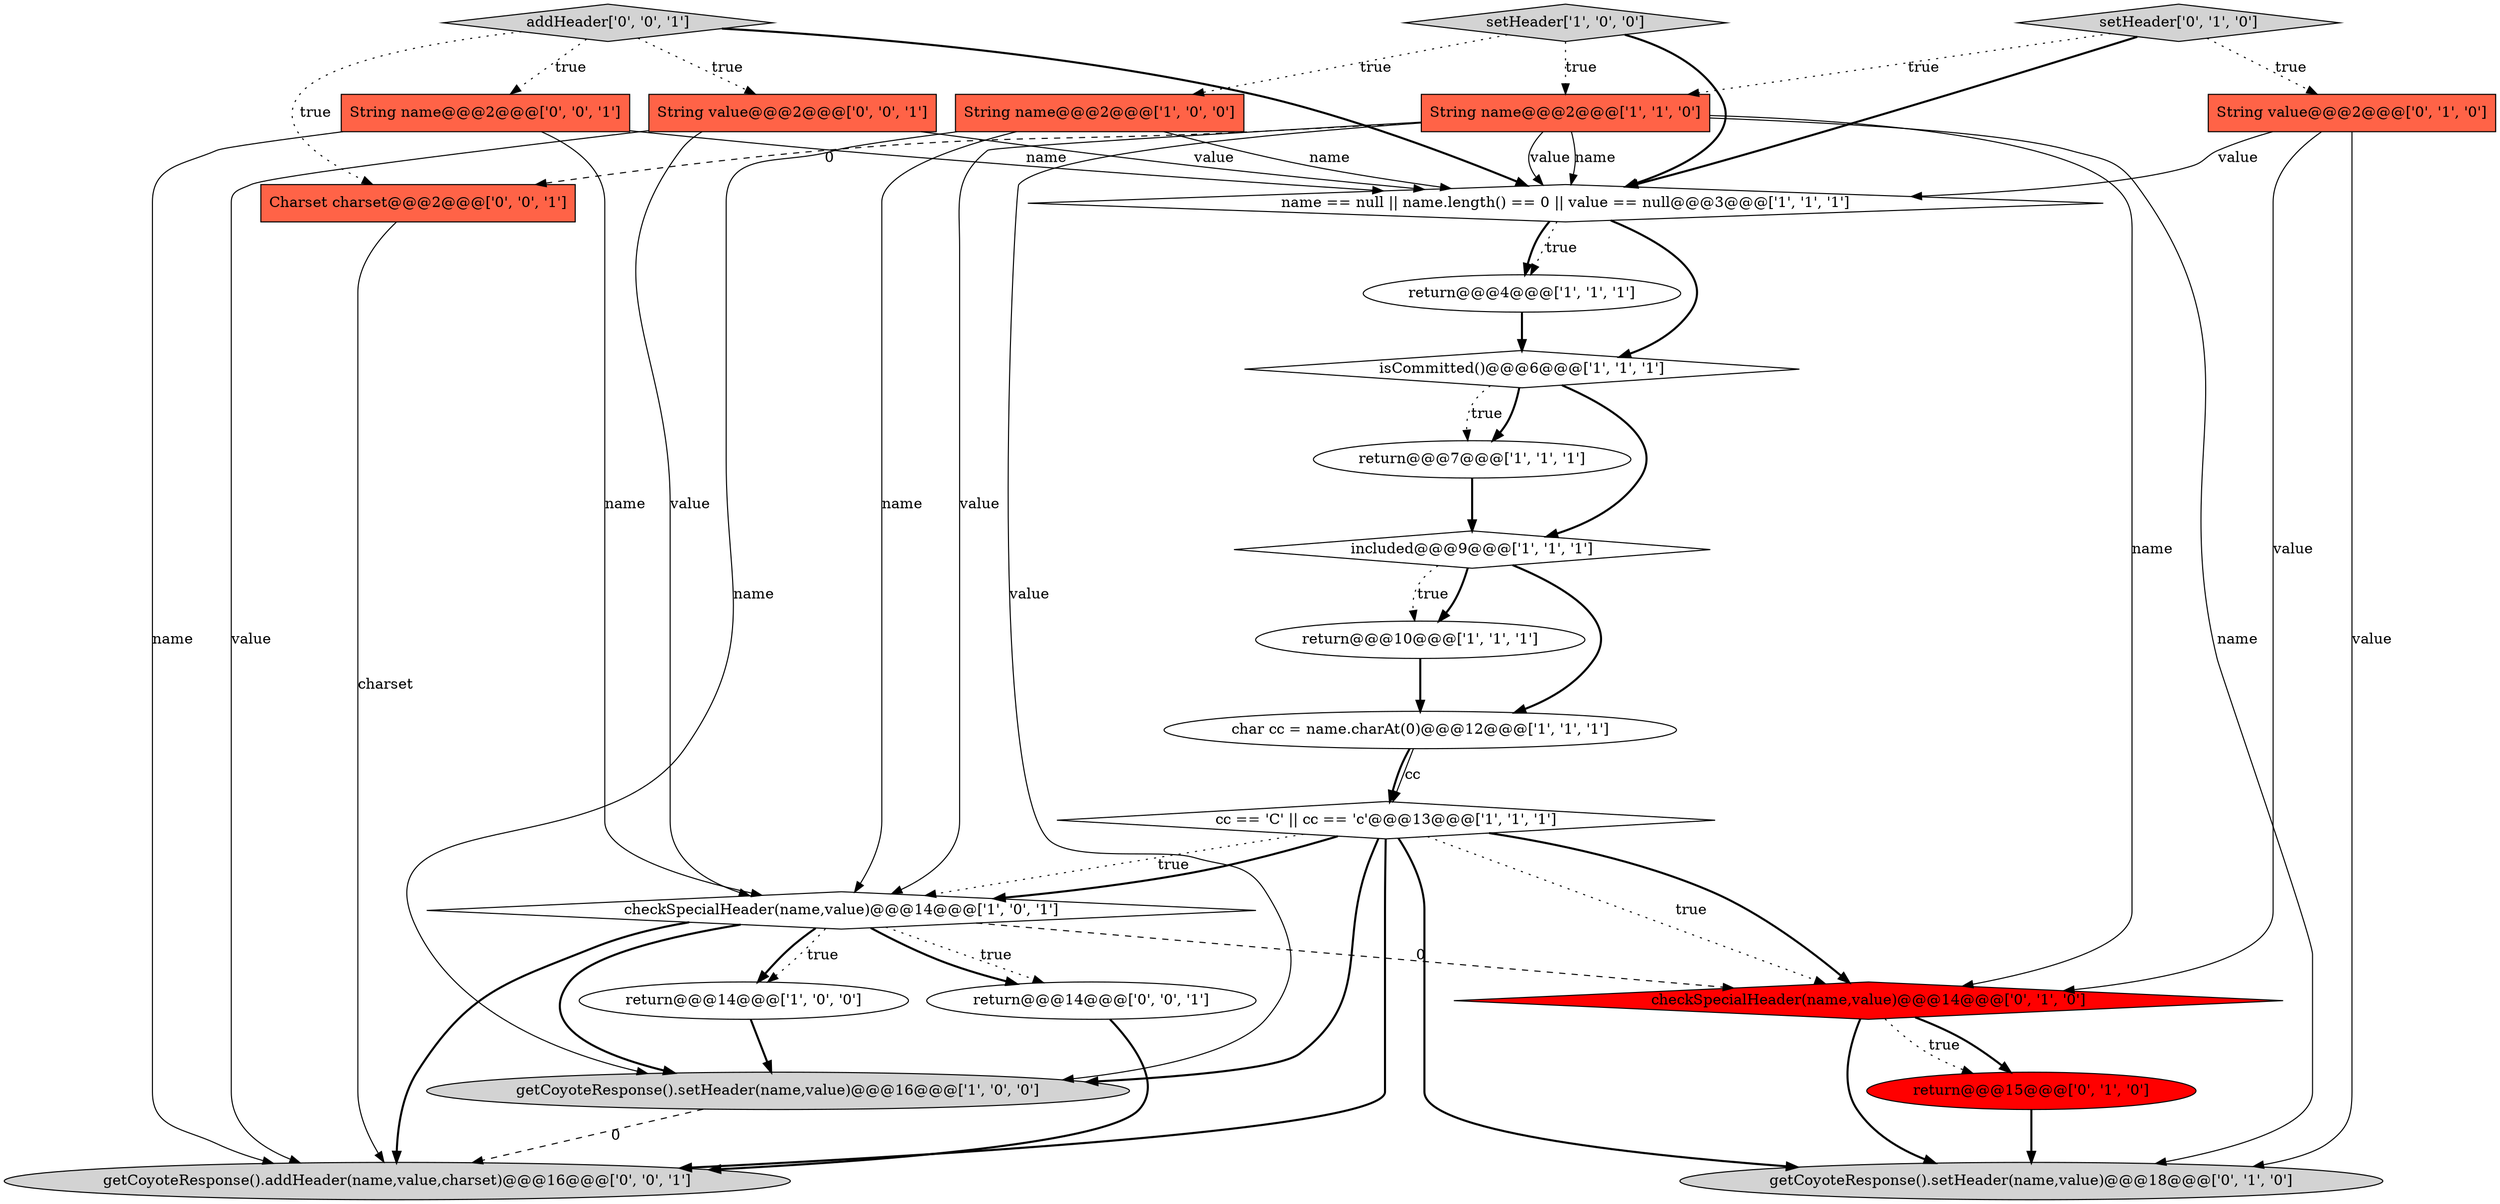 digraph {
14 [style = filled, label = "String value@@@2@@@['0', '1', '0']", fillcolor = tomato, shape = box image = "AAA0AAABBB2BBB"];
22 [style = filled, label = "getCoyoteResponse().addHeader(name,value,charset)@@@16@@@['0', '0', '1']", fillcolor = lightgray, shape = ellipse image = "AAA0AAABBB3BBB"];
13 [style = filled, label = "checkSpecialHeader(name,value)@@@14@@@['1', '0', '1']", fillcolor = white, shape = diamond image = "AAA0AAABBB1BBB"];
19 [style = filled, label = "addHeader['0', '0', '1']", fillcolor = lightgray, shape = diamond image = "AAA0AAABBB3BBB"];
1 [style = filled, label = "setHeader['1', '0', '0']", fillcolor = lightgray, shape = diamond image = "AAA0AAABBB1BBB"];
2 [style = filled, label = "String name@@@2@@@['1', '0', '0']", fillcolor = tomato, shape = box image = "AAA0AAABBB1BBB"];
15 [style = filled, label = "getCoyoteResponse().setHeader(name,value)@@@18@@@['0', '1', '0']", fillcolor = lightgray, shape = ellipse image = "AAA0AAABBB2BBB"];
6 [style = filled, label = "return@@@10@@@['1', '1', '1']", fillcolor = white, shape = ellipse image = "AAA0AAABBB1BBB"];
0 [style = filled, label = "return@@@7@@@['1', '1', '1']", fillcolor = white, shape = ellipse image = "AAA0AAABBB1BBB"];
17 [style = filled, label = "setHeader['0', '1', '0']", fillcolor = lightgray, shape = diamond image = "AAA0AAABBB2BBB"];
18 [style = filled, label = "checkSpecialHeader(name,value)@@@14@@@['0', '1', '0']", fillcolor = red, shape = diamond image = "AAA1AAABBB2BBB"];
12 [style = filled, label = "included@@@9@@@['1', '1', '1']", fillcolor = white, shape = diamond image = "AAA0AAABBB1BBB"];
8 [style = filled, label = "return@@@4@@@['1', '1', '1']", fillcolor = white, shape = ellipse image = "AAA0AAABBB1BBB"];
11 [style = filled, label = "char cc = name.charAt(0)@@@12@@@['1', '1', '1']", fillcolor = white, shape = ellipse image = "AAA0AAABBB1BBB"];
9 [style = filled, label = "return@@@14@@@['1', '0', '0']", fillcolor = white, shape = ellipse image = "AAA0AAABBB1BBB"];
24 [style = filled, label = "Charset charset@@@2@@@['0', '0', '1']", fillcolor = tomato, shape = box image = "AAA0AAABBB3BBB"];
7 [style = filled, label = "String name@@@2@@@['1', '1', '0']", fillcolor = tomato, shape = box image = "AAA0AAABBB1BBB"];
4 [style = filled, label = "name == null || name.length() == 0 || value == null@@@3@@@['1', '1', '1']", fillcolor = white, shape = diamond image = "AAA0AAABBB1BBB"];
10 [style = filled, label = "isCommitted()@@@6@@@['1', '1', '1']", fillcolor = white, shape = diamond image = "AAA0AAABBB1BBB"];
20 [style = filled, label = "return@@@14@@@['0', '0', '1']", fillcolor = white, shape = ellipse image = "AAA0AAABBB3BBB"];
23 [style = filled, label = "String name@@@2@@@['0', '0', '1']", fillcolor = tomato, shape = box image = "AAA0AAABBB3BBB"];
16 [style = filled, label = "return@@@15@@@['0', '1', '0']", fillcolor = red, shape = ellipse image = "AAA1AAABBB2BBB"];
3 [style = filled, label = "getCoyoteResponse().setHeader(name,value)@@@16@@@['1', '0', '0']", fillcolor = lightgray, shape = ellipse image = "AAA0AAABBB1BBB"];
21 [style = filled, label = "String value@@@2@@@['0', '0', '1']", fillcolor = tomato, shape = box image = "AAA0AAABBB3BBB"];
5 [style = filled, label = "cc == 'C' || cc == 'c'@@@13@@@['1', '1', '1']", fillcolor = white, shape = diamond image = "AAA0AAABBB1BBB"];
5->3 [style = bold, label=""];
4->10 [style = bold, label=""];
16->15 [style = bold, label=""];
8->10 [style = bold, label=""];
1->4 [style = bold, label=""];
7->15 [style = solid, label="name"];
14->18 [style = solid, label="value"];
5->18 [style = dotted, label="true"];
18->16 [style = dotted, label="true"];
21->13 [style = solid, label="value"];
14->4 [style = solid, label="value"];
0->12 [style = bold, label=""];
13->20 [style = dotted, label="true"];
12->11 [style = bold, label=""];
18->15 [style = bold, label=""];
11->5 [style = solid, label="cc"];
4->8 [style = dotted, label="true"];
17->14 [style = dotted, label="true"];
19->23 [style = dotted, label="true"];
5->15 [style = bold, label=""];
7->18 [style = solid, label="name"];
23->22 [style = solid, label="name"];
24->22 [style = solid, label="charset"];
19->21 [style = dotted, label="true"];
5->18 [style = bold, label=""];
21->22 [style = solid, label="value"];
19->24 [style = dotted, label="true"];
3->22 [style = dashed, label="0"];
12->6 [style = bold, label=""];
7->4 [style = solid, label="name"];
14->15 [style = solid, label="value"];
20->22 [style = bold, label=""];
1->7 [style = dotted, label="true"];
23->13 [style = solid, label="name"];
5->13 [style = dotted, label="true"];
11->5 [style = bold, label=""];
18->16 [style = bold, label=""];
7->13 [style = solid, label="value"];
13->3 [style = bold, label=""];
7->4 [style = solid, label="value"];
12->6 [style = dotted, label="true"];
10->12 [style = bold, label=""];
7->24 [style = dashed, label="0"];
6->11 [style = bold, label=""];
5->13 [style = bold, label=""];
10->0 [style = bold, label=""];
2->3 [style = solid, label="name"];
23->4 [style = solid, label="name"];
2->4 [style = solid, label="name"];
7->3 [style = solid, label="value"];
10->0 [style = dotted, label="true"];
4->8 [style = bold, label=""];
17->7 [style = dotted, label="true"];
9->3 [style = bold, label=""];
13->9 [style = bold, label=""];
13->22 [style = bold, label=""];
19->4 [style = bold, label=""];
13->18 [style = dashed, label="0"];
1->2 [style = dotted, label="true"];
5->22 [style = bold, label=""];
21->4 [style = solid, label="value"];
2->13 [style = solid, label="name"];
17->4 [style = bold, label=""];
13->20 [style = bold, label=""];
13->9 [style = dotted, label="true"];
}
